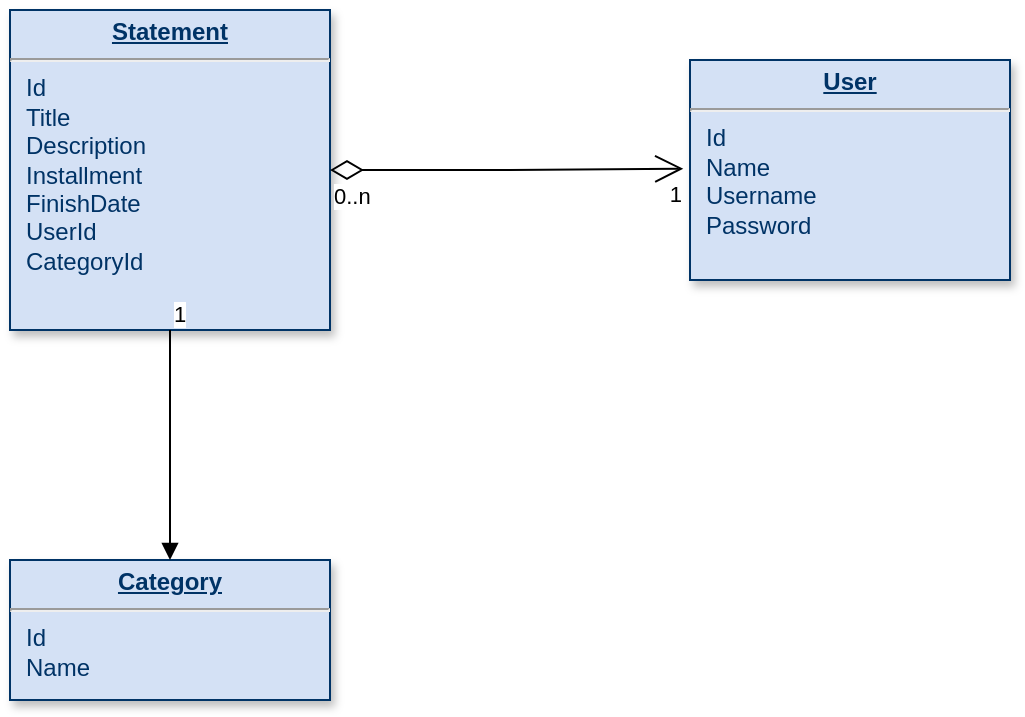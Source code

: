 <mxfile version="17.4.1" type="github">
  <diagram name="Page-1" id="efa7a0a1-bf9b-a30e-e6df-94a7791c09e9">
    <mxGraphModel dx="1155" dy="432" grid="1" gridSize="10" guides="1" tooltips="1" connect="1" arrows="1" fold="1" page="1" pageScale="1" pageWidth="826" pageHeight="1169" background="none" math="0" shadow="0">
      <root>
        <mxCell id="0" />
        <mxCell id="1" parent="0" />
        <mxCell id="25" value="&lt;p style=&quot;margin: 0px ; margin-top: 4px ; text-align: center ; text-decoration: underline&quot;&gt;&lt;strong&gt;Statement&lt;/strong&gt;&lt;/p&gt;&lt;hr&gt;&lt;p style=&quot;margin: 0px ; margin-left: 8px&quot;&gt;Id&lt;/p&gt;&lt;p style=&quot;margin: 0px ; margin-left: 8px&quot;&gt;Title&lt;/p&gt;&lt;p style=&quot;margin: 0px ; margin-left: 8px&quot;&gt;Description&lt;/p&gt;&lt;p style=&quot;margin: 0px ; margin-left: 8px&quot;&gt;Installment&lt;br&gt;&lt;/p&gt;&lt;p style=&quot;margin: 0px ; margin-left: 8px&quot;&gt;FinishDate&lt;/p&gt;&lt;p style=&quot;margin: 0px ; margin-left: 8px&quot;&gt;UserId&lt;br&gt;&lt;/p&gt;&lt;p style=&quot;margin: 0px ; margin-left: 8px&quot;&gt;CategoryId&lt;/p&gt;&lt;p style=&quot;margin: 0px ; margin-left: 8px&quot;&gt;&lt;br&gt;&lt;/p&gt;" style="verticalAlign=top;align=left;overflow=fill;fontSize=12;fontFamily=Helvetica;html=1;strokeColor=#003366;shadow=1;fillColor=#D4E1F5;fontColor=#003366" parent="1" vertex="1">
          <mxGeometry x="30.0" y="35.0" width="160" height="160" as="geometry" />
        </mxCell>
        <mxCell id="VTtbnAWkJCNSFiqAv2Yu-118" value="&lt;p style=&quot;margin: 0px ; margin-top: 4px ; text-align: center ; text-decoration: underline&quot;&gt;&lt;b&gt;User&lt;/b&gt;&lt;/p&gt;&lt;hr&gt;&lt;p style=&quot;margin: 0px ; margin-left: 8px&quot;&gt;Id&lt;/p&gt;&lt;p style=&quot;margin: 0px ; margin-left: 8px&quot;&gt;Name&lt;/p&gt;&lt;p style=&quot;margin: 0px ; margin-left: 8px&quot;&gt;Username&lt;/p&gt;&lt;p style=&quot;margin: 0px ; margin-left: 8px&quot;&gt;Password&lt;/p&gt;&lt;p style=&quot;margin: 0px ; margin-left: 8px&quot;&gt;&lt;br&gt;&lt;/p&gt;&lt;p style=&quot;margin: 0px ; margin-left: 8px&quot;&gt;&lt;br&gt;&lt;/p&gt;" style="verticalAlign=top;align=left;overflow=fill;fontSize=12;fontFamily=Helvetica;html=1;strokeColor=#003366;shadow=1;fillColor=#D4E1F5;fontColor=#003366" vertex="1" parent="1">
          <mxGeometry x="370" y="60" width="160" height="110" as="geometry" />
        </mxCell>
        <mxCell id="VTtbnAWkJCNSFiqAv2Yu-119" value="&lt;p style=&quot;margin: 0px ; margin-top: 4px ; text-align: center ; text-decoration: underline&quot;&gt;&lt;b&gt;Category&lt;/b&gt;&lt;/p&gt;&lt;hr&gt;&lt;p style=&quot;margin: 0px ; margin-left: 8px&quot;&gt;Id&lt;/p&gt;&lt;p style=&quot;margin: 0px ; margin-left: 8px&quot;&gt;Name&lt;/p&gt;&lt;p style=&quot;margin: 0px ; margin-left: 8px&quot;&gt;&lt;br&gt;&lt;/p&gt;&lt;p style=&quot;margin: 0px ; margin-left: 8px&quot;&gt;&lt;br&gt;&lt;/p&gt;" style="verticalAlign=top;align=left;overflow=fill;fontSize=12;fontFamily=Helvetica;html=1;strokeColor=#003366;shadow=1;fillColor=#D4E1F5;fontColor=#003366" vertex="1" parent="1">
          <mxGeometry x="30" y="310" width="160" height="70" as="geometry" />
        </mxCell>
        <mxCell id="VTtbnAWkJCNSFiqAv2Yu-130" value="&lt;br&gt;" style="endArrow=block;endFill=1;html=1;edgeStyle=orthogonalEdgeStyle;align=left;verticalAlign=top;rounded=0;entryX=0.5;entryY=0;entryDx=0;entryDy=0;exitX=0.5;exitY=1;exitDx=0;exitDy=0;" edge="1" parent="1" source="25" target="VTtbnAWkJCNSFiqAv2Yu-119">
          <mxGeometry x="-1" relative="1" as="geometry">
            <mxPoint x="30" y="260" as="sourcePoint" />
            <mxPoint x="190" y="260" as="targetPoint" />
          </mxGeometry>
        </mxCell>
        <mxCell id="VTtbnAWkJCNSFiqAv2Yu-131" value="1" style="edgeLabel;resizable=0;html=1;align=left;verticalAlign=bottom;" connectable="0" vertex="1" parent="VTtbnAWkJCNSFiqAv2Yu-130">
          <mxGeometry x="-1" relative="1" as="geometry" />
        </mxCell>
        <mxCell id="VTtbnAWkJCNSFiqAv2Yu-132" value="" style="endArrow=open;html=1;endSize=12;startArrow=diamondThin;startSize=14;startFill=0;edgeStyle=orthogonalEdgeStyle;rounded=0;exitX=1;exitY=0.5;exitDx=0;exitDy=0;entryX=-0.021;entryY=0.494;entryDx=0;entryDy=0;entryPerimeter=0;" edge="1" parent="1" source="25" target="VTtbnAWkJCNSFiqAv2Yu-118">
          <mxGeometry relative="1" as="geometry">
            <mxPoint x="200" y="114.71" as="sourcePoint" />
            <mxPoint x="360" y="114.71" as="targetPoint" />
          </mxGeometry>
        </mxCell>
        <mxCell id="VTtbnAWkJCNSFiqAv2Yu-133" value="0..n" style="edgeLabel;resizable=0;html=1;align=left;verticalAlign=top;" connectable="0" vertex="1" parent="VTtbnAWkJCNSFiqAv2Yu-132">
          <mxGeometry x="-1" relative="1" as="geometry" />
        </mxCell>
        <mxCell id="VTtbnAWkJCNSFiqAv2Yu-134" value="1" style="edgeLabel;resizable=0;html=1;align=right;verticalAlign=top;" connectable="0" vertex="1" parent="VTtbnAWkJCNSFiqAv2Yu-132">
          <mxGeometry x="1" relative="1" as="geometry" />
        </mxCell>
      </root>
    </mxGraphModel>
  </diagram>
</mxfile>
